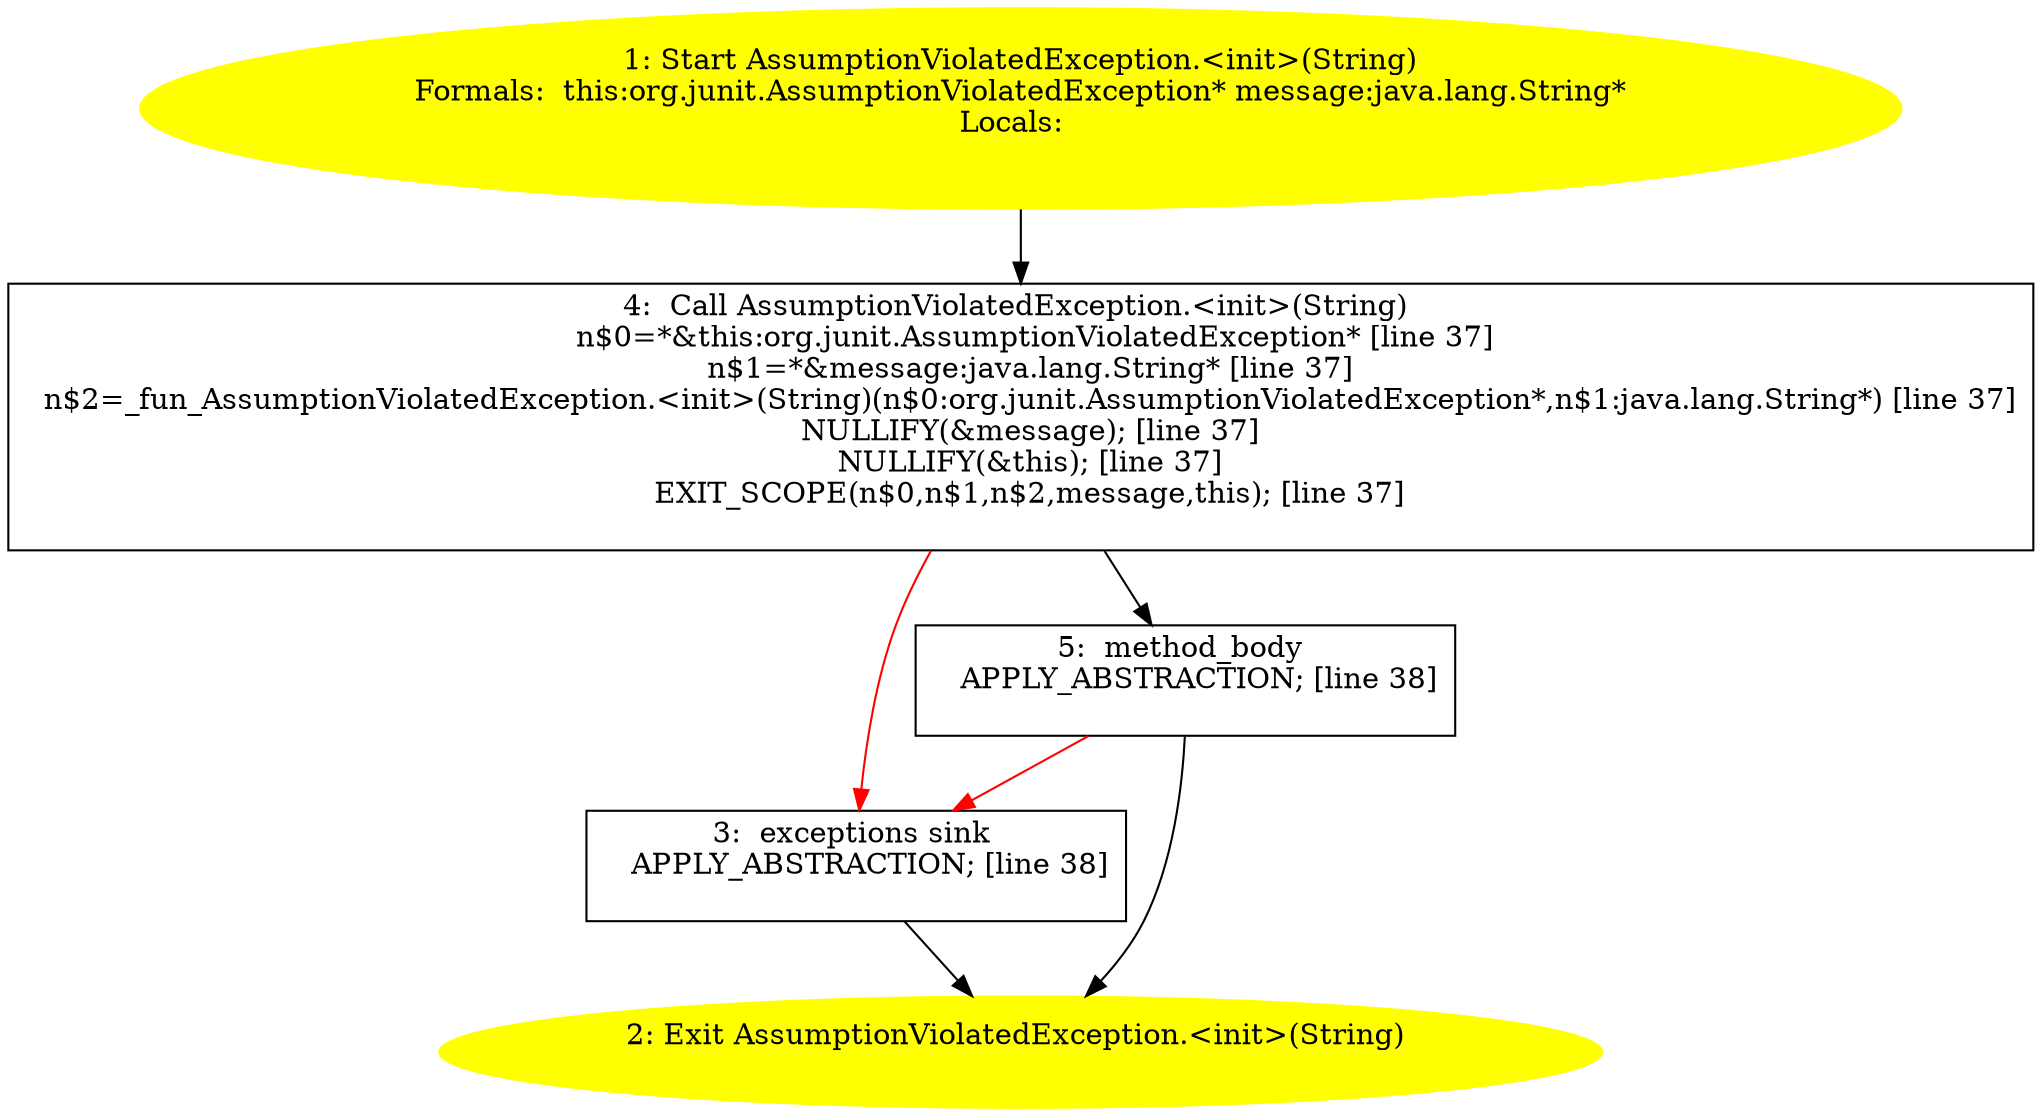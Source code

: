 /* @generated */
digraph cfg {
"org.junit.AssumptionViolatedException.<init>(java.lang.String).ba6a8d524ea17dd7902b70d7c682d210_1" [label="1: Start AssumptionViolatedException.<init>(String)\nFormals:  this:org.junit.AssumptionViolatedException* message:java.lang.String*\nLocals:  \n  " color=yellow style=filled]
	

	 "org.junit.AssumptionViolatedException.<init>(java.lang.String).ba6a8d524ea17dd7902b70d7c682d210_1" -> "org.junit.AssumptionViolatedException.<init>(java.lang.String).ba6a8d524ea17dd7902b70d7c682d210_4" ;
"org.junit.AssumptionViolatedException.<init>(java.lang.String).ba6a8d524ea17dd7902b70d7c682d210_2" [label="2: Exit AssumptionViolatedException.<init>(String) \n  " color=yellow style=filled]
	

"org.junit.AssumptionViolatedException.<init>(java.lang.String).ba6a8d524ea17dd7902b70d7c682d210_3" [label="3:  exceptions sink \n   APPLY_ABSTRACTION; [line 38]\n " shape="box"]
	

	 "org.junit.AssumptionViolatedException.<init>(java.lang.String).ba6a8d524ea17dd7902b70d7c682d210_3" -> "org.junit.AssumptionViolatedException.<init>(java.lang.String).ba6a8d524ea17dd7902b70d7c682d210_2" ;
"org.junit.AssumptionViolatedException.<init>(java.lang.String).ba6a8d524ea17dd7902b70d7c682d210_4" [label="4:  Call AssumptionViolatedException.<init>(String) \n   n$0=*&this:org.junit.AssumptionViolatedException* [line 37]\n  n$1=*&message:java.lang.String* [line 37]\n  n$2=_fun_AssumptionViolatedException.<init>(String)(n$0:org.junit.AssumptionViolatedException*,n$1:java.lang.String*) [line 37]\n  NULLIFY(&message); [line 37]\n  NULLIFY(&this); [line 37]\n  EXIT_SCOPE(n$0,n$1,n$2,message,this); [line 37]\n " shape="box"]
	

	 "org.junit.AssumptionViolatedException.<init>(java.lang.String).ba6a8d524ea17dd7902b70d7c682d210_4" -> "org.junit.AssumptionViolatedException.<init>(java.lang.String).ba6a8d524ea17dd7902b70d7c682d210_5" ;
	 "org.junit.AssumptionViolatedException.<init>(java.lang.String).ba6a8d524ea17dd7902b70d7c682d210_4" -> "org.junit.AssumptionViolatedException.<init>(java.lang.String).ba6a8d524ea17dd7902b70d7c682d210_3" [color="red" ];
"org.junit.AssumptionViolatedException.<init>(java.lang.String).ba6a8d524ea17dd7902b70d7c682d210_5" [label="5:  method_body \n   APPLY_ABSTRACTION; [line 38]\n " shape="box"]
	

	 "org.junit.AssumptionViolatedException.<init>(java.lang.String).ba6a8d524ea17dd7902b70d7c682d210_5" -> "org.junit.AssumptionViolatedException.<init>(java.lang.String).ba6a8d524ea17dd7902b70d7c682d210_2" ;
	 "org.junit.AssumptionViolatedException.<init>(java.lang.String).ba6a8d524ea17dd7902b70d7c682d210_5" -> "org.junit.AssumptionViolatedException.<init>(java.lang.String).ba6a8d524ea17dd7902b70d7c682d210_3" [color="red" ];
}
